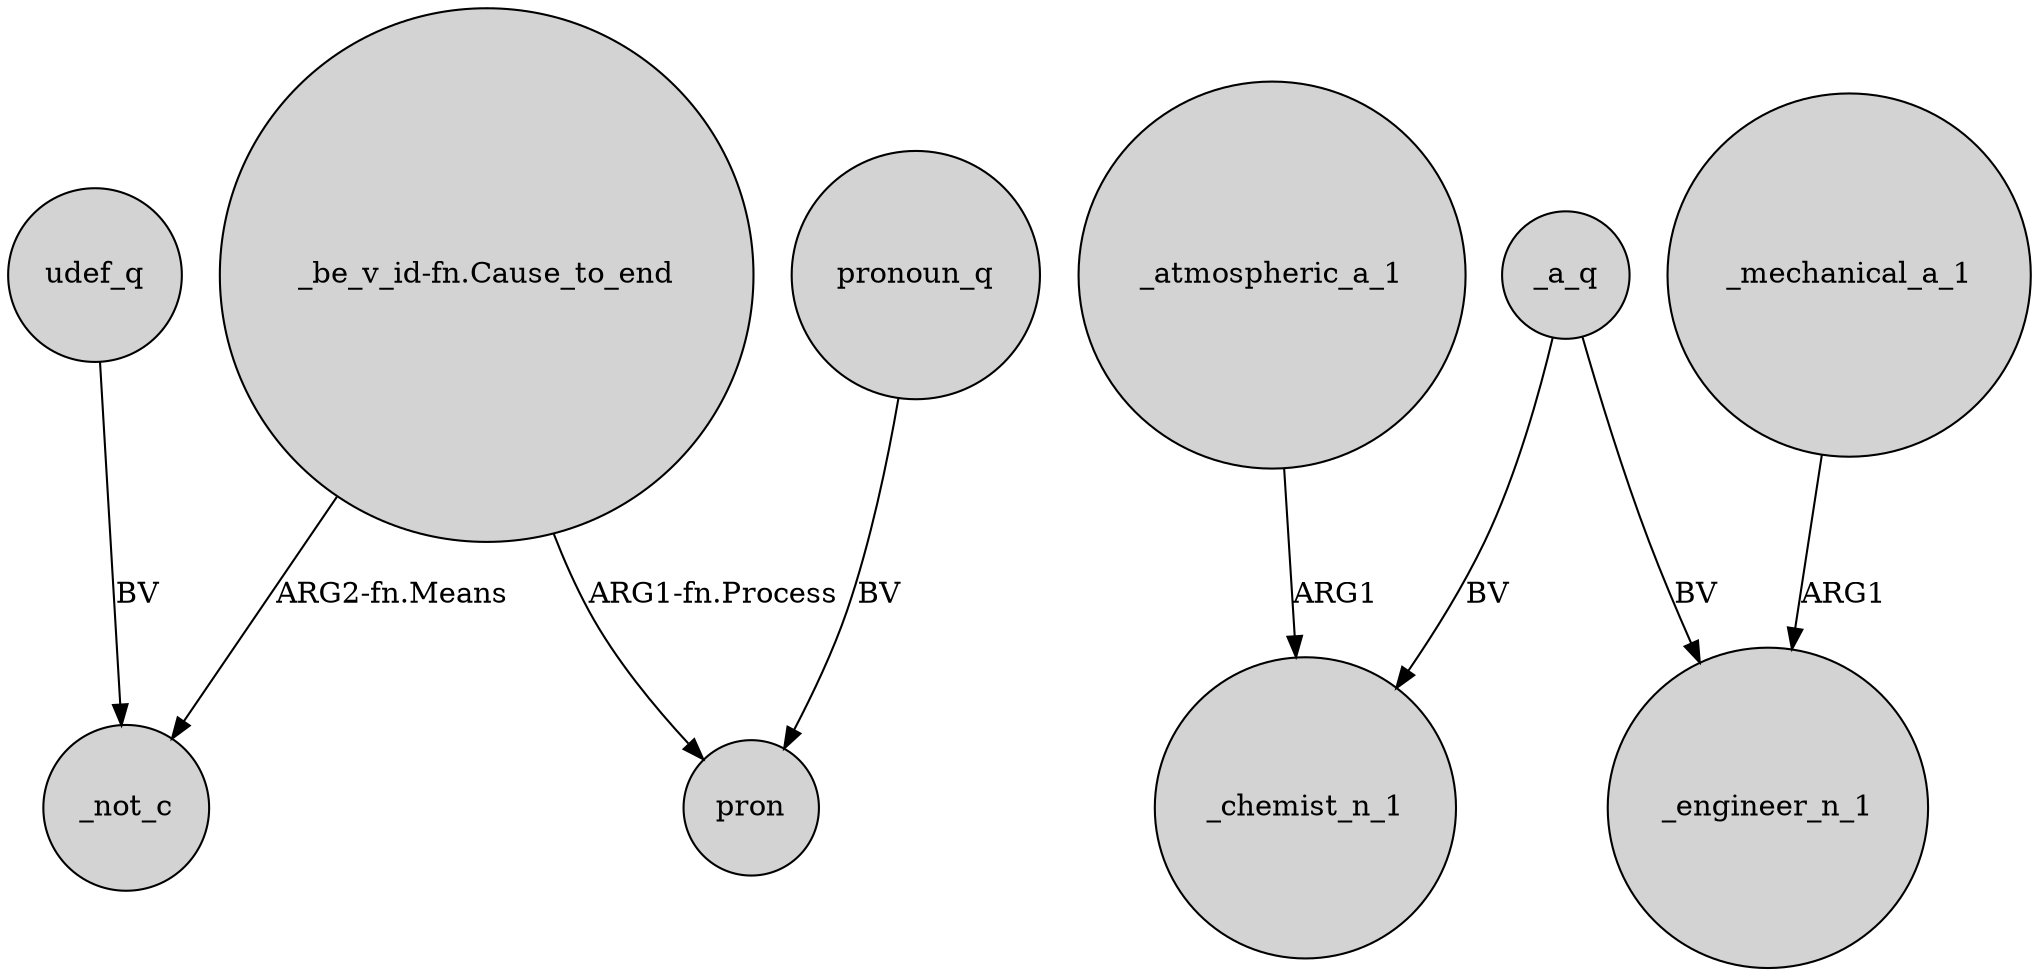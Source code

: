 digraph {
	node [shape=circle style=filled]
	"_be_v_id-fn.Cause_to_end" -> _not_c [label="ARG2-fn.Means"]
	_atmospheric_a_1 -> _chemist_n_1 [label=ARG1]
	_mechanical_a_1 -> _engineer_n_1 [label=ARG1]
	_a_q -> _engineer_n_1 [label=BV]
	pronoun_q -> pron [label=BV]
	_a_q -> _chemist_n_1 [label=BV]
	"_be_v_id-fn.Cause_to_end" -> pron [label="ARG1-fn.Process"]
	udef_q -> _not_c [label=BV]
}
